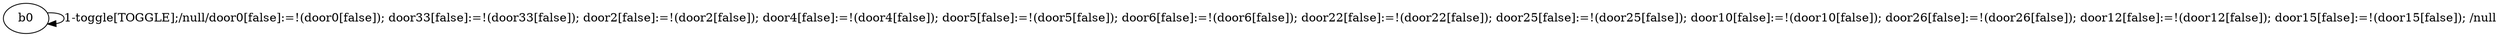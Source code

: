 # Total number of goals covered by this test: 1
# b0 --> b0

digraph g {
"b0" -> "b0" [label = "1-toggle[TOGGLE];/null/door0[false]:=!(door0[false]); door33[false]:=!(door33[false]); door2[false]:=!(door2[false]); door4[false]:=!(door4[false]); door5[false]:=!(door5[false]); door6[false]:=!(door6[false]); door22[false]:=!(door22[false]); door25[false]:=!(door25[false]); door10[false]:=!(door10[false]); door26[false]:=!(door26[false]); door12[false]:=!(door12[false]); door15[false]:=!(door15[false]); /null"];
}